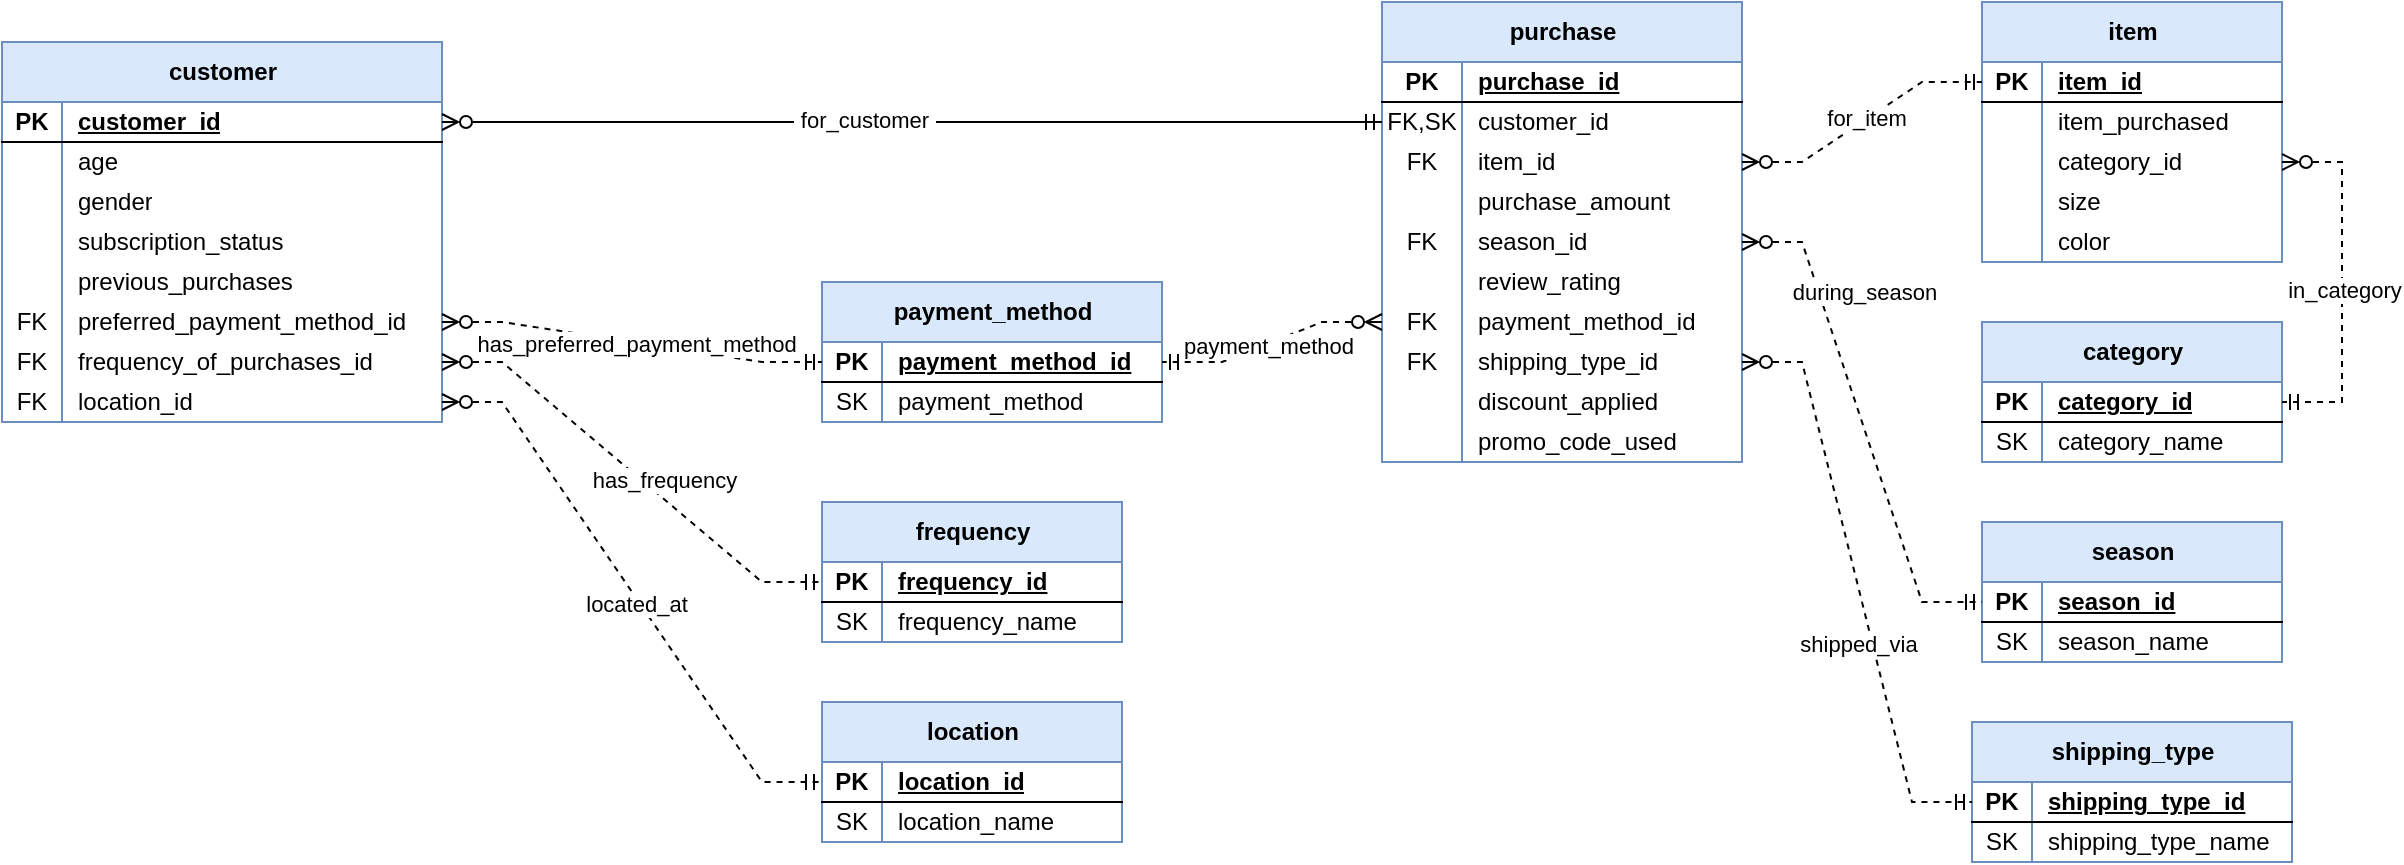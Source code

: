 <mxfile version="26.1.1">
  <diagram name="Page-1" id="XzS-SqejcBmhr-5dS1Rs">
    <mxGraphModel dx="1876" dy="685" grid="1" gridSize="10" guides="1" tooltips="1" connect="1" arrows="1" fold="1" page="1" pageScale="1" pageWidth="850" pageHeight="1100" math="0" shadow="0">
      <root>
        <mxCell id="0" />
        <mxCell id="1" parent="0" />
        <mxCell id="pbfAJSDoTi42zDe_5o8m-1" value="customer" style="shape=table;startSize=30;container=1;collapsible=1;childLayout=tableLayout;fixedRows=1;rowLines=0;fontStyle=1;align=center;resizeLast=1;html=1;fillColor=#dae8fc;strokeColor=#6c8ebf;" parent="1" vertex="1">
          <mxGeometry x="-90" y="60" width="220" height="190" as="geometry" />
        </mxCell>
        <mxCell id="pbfAJSDoTi42zDe_5o8m-2" value="" style="shape=tableRow;horizontal=0;startSize=0;swimlaneHead=0;swimlaneBody=0;fillColor=none;collapsible=0;dropTarget=0;points=[[0,0.5],[1,0.5]];portConstraint=eastwest;top=0;left=0;right=0;bottom=1;" parent="pbfAJSDoTi42zDe_5o8m-1" vertex="1">
          <mxGeometry y="30" width="220" height="20" as="geometry" />
        </mxCell>
        <mxCell id="pbfAJSDoTi42zDe_5o8m-3" value="PK" style="shape=partialRectangle;connectable=0;fillColor=none;top=0;left=0;bottom=0;right=0;fontStyle=1;overflow=hidden;whiteSpace=wrap;html=1;" parent="pbfAJSDoTi42zDe_5o8m-2" vertex="1">
          <mxGeometry width="30" height="20" as="geometry">
            <mxRectangle width="30" height="20" as="alternateBounds" />
          </mxGeometry>
        </mxCell>
        <mxCell id="pbfAJSDoTi42zDe_5o8m-4" value="customer_id" style="shape=partialRectangle;connectable=0;fillColor=none;top=0;left=0;bottom=0;right=0;align=left;spacingLeft=6;fontStyle=5;overflow=hidden;whiteSpace=wrap;html=1;" parent="pbfAJSDoTi42zDe_5o8m-2" vertex="1">
          <mxGeometry x="30" width="190" height="20" as="geometry">
            <mxRectangle width="190" height="20" as="alternateBounds" />
          </mxGeometry>
        </mxCell>
        <mxCell id="pbfAJSDoTi42zDe_5o8m-5" value="" style="shape=tableRow;horizontal=0;startSize=0;swimlaneHead=0;swimlaneBody=0;fillColor=none;collapsible=0;dropTarget=0;points=[[0,0.5],[1,0.5]];portConstraint=eastwest;top=0;left=0;right=0;bottom=0;" parent="pbfAJSDoTi42zDe_5o8m-1" vertex="1">
          <mxGeometry y="50" width="220" height="20" as="geometry" />
        </mxCell>
        <mxCell id="pbfAJSDoTi42zDe_5o8m-6" value="" style="shape=partialRectangle;connectable=0;fillColor=none;top=0;left=0;bottom=0;right=0;editable=1;overflow=hidden;whiteSpace=wrap;html=1;" parent="pbfAJSDoTi42zDe_5o8m-5" vertex="1">
          <mxGeometry width="30" height="20" as="geometry">
            <mxRectangle width="30" height="20" as="alternateBounds" />
          </mxGeometry>
        </mxCell>
        <mxCell id="pbfAJSDoTi42zDe_5o8m-7" value="age" style="shape=partialRectangle;connectable=0;fillColor=none;top=0;left=0;bottom=0;right=0;align=left;spacingLeft=6;overflow=hidden;whiteSpace=wrap;html=1;" parent="pbfAJSDoTi42zDe_5o8m-5" vertex="1">
          <mxGeometry x="30" width="190" height="20" as="geometry">
            <mxRectangle width="190" height="20" as="alternateBounds" />
          </mxGeometry>
        </mxCell>
        <mxCell id="pbfAJSDoTi42zDe_5o8m-8" value="" style="shape=tableRow;horizontal=0;startSize=0;swimlaneHead=0;swimlaneBody=0;fillColor=none;collapsible=0;dropTarget=0;points=[[0,0.5],[1,0.5]];portConstraint=eastwest;top=0;left=0;right=0;bottom=0;" parent="pbfAJSDoTi42zDe_5o8m-1" vertex="1">
          <mxGeometry y="70" width="220" height="20" as="geometry" />
        </mxCell>
        <mxCell id="pbfAJSDoTi42zDe_5o8m-9" value="" style="shape=partialRectangle;connectable=0;fillColor=none;top=0;left=0;bottom=0;right=0;editable=1;overflow=hidden;whiteSpace=wrap;html=1;" parent="pbfAJSDoTi42zDe_5o8m-8" vertex="1">
          <mxGeometry width="30" height="20" as="geometry">
            <mxRectangle width="30" height="20" as="alternateBounds" />
          </mxGeometry>
        </mxCell>
        <mxCell id="pbfAJSDoTi42zDe_5o8m-10" value="gender" style="shape=partialRectangle;connectable=0;fillColor=none;top=0;left=0;bottom=0;right=0;align=left;spacingLeft=6;overflow=hidden;whiteSpace=wrap;html=1;" parent="pbfAJSDoTi42zDe_5o8m-8" vertex="1">
          <mxGeometry x="30" width="190" height="20" as="geometry">
            <mxRectangle width="190" height="20" as="alternateBounds" />
          </mxGeometry>
        </mxCell>
        <mxCell id="pbfAJSDoTi42zDe_5o8m-11" value="" style="shape=tableRow;horizontal=0;startSize=0;swimlaneHead=0;swimlaneBody=0;fillColor=none;collapsible=0;dropTarget=0;points=[[0,0.5],[1,0.5]];portConstraint=eastwest;top=0;left=0;right=0;bottom=0;" parent="pbfAJSDoTi42zDe_5o8m-1" vertex="1">
          <mxGeometry y="90" width="220" height="20" as="geometry" />
        </mxCell>
        <mxCell id="pbfAJSDoTi42zDe_5o8m-12" value="" style="shape=partialRectangle;connectable=0;fillColor=none;top=0;left=0;bottom=0;right=0;editable=1;overflow=hidden;whiteSpace=wrap;html=1;" parent="pbfAJSDoTi42zDe_5o8m-11" vertex="1">
          <mxGeometry width="30" height="20" as="geometry">
            <mxRectangle width="30" height="20" as="alternateBounds" />
          </mxGeometry>
        </mxCell>
        <mxCell id="pbfAJSDoTi42zDe_5o8m-13" value="subscription_status" style="shape=partialRectangle;connectable=0;fillColor=none;top=0;left=0;bottom=0;right=0;align=left;spacingLeft=6;overflow=hidden;whiteSpace=wrap;html=1;" parent="pbfAJSDoTi42zDe_5o8m-11" vertex="1">
          <mxGeometry x="30" width="190" height="20" as="geometry">
            <mxRectangle width="190" height="20" as="alternateBounds" />
          </mxGeometry>
        </mxCell>
        <mxCell id="pbfAJSDoTi42zDe_5o8m-23" style="shape=tableRow;horizontal=0;startSize=0;swimlaneHead=0;swimlaneBody=0;fillColor=none;collapsible=0;dropTarget=0;points=[[0,0.5],[1,0.5]];portConstraint=eastwest;top=0;left=0;right=0;bottom=0;" parent="pbfAJSDoTi42zDe_5o8m-1" vertex="1">
          <mxGeometry y="110" width="220" height="20" as="geometry" />
        </mxCell>
        <mxCell id="pbfAJSDoTi42zDe_5o8m-24" style="shape=partialRectangle;connectable=0;fillColor=none;top=0;left=0;bottom=0;right=0;editable=1;overflow=hidden;whiteSpace=wrap;html=1;" parent="pbfAJSDoTi42zDe_5o8m-23" vertex="1">
          <mxGeometry width="30" height="20" as="geometry">
            <mxRectangle width="30" height="20" as="alternateBounds" />
          </mxGeometry>
        </mxCell>
        <mxCell id="pbfAJSDoTi42zDe_5o8m-25" value="previous_purchases" style="shape=partialRectangle;connectable=0;fillColor=none;top=0;left=0;bottom=0;right=0;align=left;spacingLeft=6;overflow=hidden;whiteSpace=wrap;html=1;" parent="pbfAJSDoTi42zDe_5o8m-23" vertex="1">
          <mxGeometry x="30" width="190" height="20" as="geometry">
            <mxRectangle width="190" height="20" as="alternateBounds" />
          </mxGeometry>
        </mxCell>
        <mxCell id="pbfAJSDoTi42zDe_5o8m-20" style="shape=tableRow;horizontal=0;startSize=0;swimlaneHead=0;swimlaneBody=0;fillColor=none;collapsible=0;dropTarget=0;points=[[0,0.5],[1,0.5]];portConstraint=eastwest;top=0;left=0;right=0;bottom=0;" parent="pbfAJSDoTi42zDe_5o8m-1" vertex="1">
          <mxGeometry y="130" width="220" height="20" as="geometry" />
        </mxCell>
        <mxCell id="pbfAJSDoTi42zDe_5o8m-21" value="FK" style="shape=partialRectangle;connectable=0;fillColor=none;top=0;left=0;bottom=0;right=0;editable=1;overflow=hidden;whiteSpace=wrap;html=1;" parent="pbfAJSDoTi42zDe_5o8m-20" vertex="1">
          <mxGeometry width="30" height="20" as="geometry">
            <mxRectangle width="30" height="20" as="alternateBounds" />
          </mxGeometry>
        </mxCell>
        <mxCell id="pbfAJSDoTi42zDe_5o8m-22" value="preferred_payment_method_id" style="shape=partialRectangle;connectable=0;fillColor=none;top=0;left=0;bottom=0;right=0;align=left;spacingLeft=6;overflow=hidden;whiteSpace=wrap;html=1;" parent="pbfAJSDoTi42zDe_5o8m-20" vertex="1">
          <mxGeometry x="30" width="190" height="20" as="geometry">
            <mxRectangle width="190" height="20" as="alternateBounds" />
          </mxGeometry>
        </mxCell>
        <mxCell id="pbfAJSDoTi42zDe_5o8m-17" style="shape=tableRow;horizontal=0;startSize=0;swimlaneHead=0;swimlaneBody=0;fillColor=none;collapsible=0;dropTarget=0;points=[[0,0.5],[1,0.5]];portConstraint=eastwest;top=0;left=0;right=0;bottom=0;" parent="pbfAJSDoTi42zDe_5o8m-1" vertex="1">
          <mxGeometry y="150" width="220" height="20" as="geometry" />
        </mxCell>
        <mxCell id="pbfAJSDoTi42zDe_5o8m-18" value="FK" style="shape=partialRectangle;connectable=0;fillColor=none;top=0;left=0;bottom=0;right=0;editable=1;overflow=hidden;whiteSpace=wrap;html=1;" parent="pbfAJSDoTi42zDe_5o8m-17" vertex="1">
          <mxGeometry width="30" height="20" as="geometry">
            <mxRectangle width="30" height="20" as="alternateBounds" />
          </mxGeometry>
        </mxCell>
        <mxCell id="pbfAJSDoTi42zDe_5o8m-19" value="frequency_of_purchases_id" style="shape=partialRectangle;connectable=0;fillColor=none;top=0;left=0;bottom=0;right=0;align=left;spacingLeft=6;overflow=hidden;whiteSpace=wrap;html=1;" parent="pbfAJSDoTi42zDe_5o8m-17" vertex="1">
          <mxGeometry x="30" width="190" height="20" as="geometry">
            <mxRectangle width="190" height="20" as="alternateBounds" />
          </mxGeometry>
        </mxCell>
        <mxCell id="pbfAJSDoTi42zDe_5o8m-14" style="shape=tableRow;horizontal=0;startSize=0;swimlaneHead=0;swimlaneBody=0;fillColor=none;collapsible=0;dropTarget=0;points=[[0,0.5],[1,0.5]];portConstraint=eastwest;top=0;left=0;right=0;bottom=0;" parent="pbfAJSDoTi42zDe_5o8m-1" vertex="1">
          <mxGeometry y="170" width="220" height="20" as="geometry" />
        </mxCell>
        <mxCell id="pbfAJSDoTi42zDe_5o8m-15" value="FK" style="shape=partialRectangle;connectable=0;fillColor=none;top=0;left=0;bottom=0;right=0;editable=1;overflow=hidden;whiteSpace=wrap;html=1;" parent="pbfAJSDoTi42zDe_5o8m-14" vertex="1">
          <mxGeometry width="30" height="20" as="geometry">
            <mxRectangle width="30" height="20" as="alternateBounds" />
          </mxGeometry>
        </mxCell>
        <mxCell id="pbfAJSDoTi42zDe_5o8m-16" value="location_id" style="shape=partialRectangle;connectable=0;fillColor=none;top=0;left=0;bottom=0;right=0;align=left;spacingLeft=6;overflow=hidden;whiteSpace=wrap;html=1;" parent="pbfAJSDoTi42zDe_5o8m-14" vertex="1">
          <mxGeometry x="30" width="190" height="20" as="geometry">
            <mxRectangle width="190" height="20" as="alternateBounds" />
          </mxGeometry>
        </mxCell>
        <mxCell id="pbfAJSDoTi42zDe_5o8m-26" value="item" style="shape=table;startSize=30;container=1;collapsible=1;childLayout=tableLayout;fixedRows=1;rowLines=0;fontStyle=1;align=center;resizeLast=1;html=1;fillColor=#dae8fc;strokeColor=#6c8ebf;" parent="1" vertex="1">
          <mxGeometry x="900" y="40" width="150" height="130" as="geometry" />
        </mxCell>
        <mxCell id="pbfAJSDoTi42zDe_5o8m-27" value="" style="shape=tableRow;horizontal=0;startSize=0;swimlaneHead=0;swimlaneBody=0;fillColor=none;collapsible=0;dropTarget=0;points=[[0,0.5],[1,0.5]];portConstraint=eastwest;top=0;left=0;right=0;bottom=1;" parent="pbfAJSDoTi42zDe_5o8m-26" vertex="1">
          <mxGeometry y="30" width="150" height="20" as="geometry" />
        </mxCell>
        <mxCell id="pbfAJSDoTi42zDe_5o8m-28" value="PK" style="shape=partialRectangle;connectable=0;fillColor=none;top=0;left=0;bottom=0;right=0;fontStyle=1;overflow=hidden;whiteSpace=wrap;html=1;" parent="pbfAJSDoTi42zDe_5o8m-27" vertex="1">
          <mxGeometry width="30" height="20" as="geometry">
            <mxRectangle width="30" height="20" as="alternateBounds" />
          </mxGeometry>
        </mxCell>
        <mxCell id="pbfAJSDoTi42zDe_5o8m-29" value="item_id" style="shape=partialRectangle;connectable=0;fillColor=none;top=0;left=0;bottom=0;right=0;align=left;spacingLeft=6;fontStyle=5;overflow=hidden;whiteSpace=wrap;html=1;" parent="pbfAJSDoTi42zDe_5o8m-27" vertex="1">
          <mxGeometry x="30" width="120" height="20" as="geometry">
            <mxRectangle width="120" height="20" as="alternateBounds" />
          </mxGeometry>
        </mxCell>
        <mxCell id="pbfAJSDoTi42zDe_5o8m-30" value="" style="shape=tableRow;horizontal=0;startSize=0;swimlaneHead=0;swimlaneBody=0;fillColor=none;collapsible=0;dropTarget=0;points=[[0,0.5],[1,0.5]];portConstraint=eastwest;top=0;left=0;right=0;bottom=0;" parent="pbfAJSDoTi42zDe_5o8m-26" vertex="1">
          <mxGeometry y="50" width="150" height="20" as="geometry" />
        </mxCell>
        <mxCell id="pbfAJSDoTi42zDe_5o8m-31" value="" style="shape=partialRectangle;connectable=0;fillColor=none;top=0;left=0;bottom=0;right=0;editable=1;overflow=hidden;whiteSpace=wrap;html=1;" parent="pbfAJSDoTi42zDe_5o8m-30" vertex="1">
          <mxGeometry width="30" height="20" as="geometry">
            <mxRectangle width="30" height="20" as="alternateBounds" />
          </mxGeometry>
        </mxCell>
        <mxCell id="pbfAJSDoTi42zDe_5o8m-32" value="item_purchased" style="shape=partialRectangle;connectable=0;fillColor=none;top=0;left=0;bottom=0;right=0;align=left;spacingLeft=6;overflow=hidden;whiteSpace=wrap;html=1;" parent="pbfAJSDoTi42zDe_5o8m-30" vertex="1">
          <mxGeometry x="30" width="120" height="20" as="geometry">
            <mxRectangle width="120" height="20" as="alternateBounds" />
          </mxGeometry>
        </mxCell>
        <mxCell id="pbfAJSDoTi42zDe_5o8m-33" value="" style="shape=tableRow;horizontal=0;startSize=0;swimlaneHead=0;swimlaneBody=0;fillColor=none;collapsible=0;dropTarget=0;points=[[0,0.5],[1,0.5]];portConstraint=eastwest;top=0;left=0;right=0;bottom=0;" parent="pbfAJSDoTi42zDe_5o8m-26" vertex="1">
          <mxGeometry y="70" width="150" height="20" as="geometry" />
        </mxCell>
        <mxCell id="pbfAJSDoTi42zDe_5o8m-34" value="" style="shape=partialRectangle;connectable=0;fillColor=none;top=0;left=0;bottom=0;right=0;editable=1;overflow=hidden;whiteSpace=wrap;html=1;" parent="pbfAJSDoTi42zDe_5o8m-33" vertex="1">
          <mxGeometry width="30" height="20" as="geometry">
            <mxRectangle width="30" height="20" as="alternateBounds" />
          </mxGeometry>
        </mxCell>
        <mxCell id="pbfAJSDoTi42zDe_5o8m-35" value="category_id" style="shape=partialRectangle;connectable=0;fillColor=none;top=0;left=0;bottom=0;right=0;align=left;spacingLeft=6;overflow=hidden;whiteSpace=wrap;html=1;" parent="pbfAJSDoTi42zDe_5o8m-33" vertex="1">
          <mxGeometry x="30" width="120" height="20" as="geometry">
            <mxRectangle width="120" height="20" as="alternateBounds" />
          </mxGeometry>
        </mxCell>
        <mxCell id="pbfAJSDoTi42zDe_5o8m-36" value="" style="shape=tableRow;horizontal=0;startSize=0;swimlaneHead=0;swimlaneBody=0;fillColor=none;collapsible=0;dropTarget=0;points=[[0,0.5],[1,0.5]];portConstraint=eastwest;top=0;left=0;right=0;bottom=0;" parent="pbfAJSDoTi42zDe_5o8m-26" vertex="1">
          <mxGeometry y="90" width="150" height="20" as="geometry" />
        </mxCell>
        <mxCell id="pbfAJSDoTi42zDe_5o8m-37" value="" style="shape=partialRectangle;connectable=0;fillColor=none;top=0;left=0;bottom=0;right=0;editable=1;overflow=hidden;whiteSpace=wrap;html=1;" parent="pbfAJSDoTi42zDe_5o8m-36" vertex="1">
          <mxGeometry width="30" height="20" as="geometry">
            <mxRectangle width="30" height="20" as="alternateBounds" />
          </mxGeometry>
        </mxCell>
        <mxCell id="pbfAJSDoTi42zDe_5o8m-38" value="size" style="shape=partialRectangle;connectable=0;fillColor=none;top=0;left=0;bottom=0;right=0;align=left;spacingLeft=6;overflow=hidden;whiteSpace=wrap;html=1;" parent="pbfAJSDoTi42zDe_5o8m-36" vertex="1">
          <mxGeometry x="30" width="120" height="20" as="geometry">
            <mxRectangle width="120" height="20" as="alternateBounds" />
          </mxGeometry>
        </mxCell>
        <mxCell id="pbfAJSDoTi42zDe_5o8m-39" style="shape=tableRow;horizontal=0;startSize=0;swimlaneHead=0;swimlaneBody=0;fillColor=none;collapsible=0;dropTarget=0;points=[[0,0.5],[1,0.5]];portConstraint=eastwest;top=0;left=0;right=0;bottom=0;" parent="pbfAJSDoTi42zDe_5o8m-26" vertex="1">
          <mxGeometry y="110" width="150" height="20" as="geometry" />
        </mxCell>
        <mxCell id="pbfAJSDoTi42zDe_5o8m-40" style="shape=partialRectangle;connectable=0;fillColor=none;top=0;left=0;bottom=0;right=0;editable=1;overflow=hidden;whiteSpace=wrap;html=1;" parent="pbfAJSDoTi42zDe_5o8m-39" vertex="1">
          <mxGeometry width="30" height="20" as="geometry">
            <mxRectangle width="30" height="20" as="alternateBounds" />
          </mxGeometry>
        </mxCell>
        <mxCell id="pbfAJSDoTi42zDe_5o8m-41" value="color" style="shape=partialRectangle;connectable=0;fillColor=none;top=0;left=0;bottom=0;right=0;align=left;spacingLeft=6;overflow=hidden;whiteSpace=wrap;html=1;" parent="pbfAJSDoTi42zDe_5o8m-39" vertex="1">
          <mxGeometry x="30" width="120" height="20" as="geometry">
            <mxRectangle width="120" height="20" as="alternateBounds" />
          </mxGeometry>
        </mxCell>
        <mxCell id="pbfAJSDoTi42zDe_5o8m-51" value="purchase" style="shape=table;startSize=30;container=1;collapsible=1;childLayout=tableLayout;fixedRows=1;rowLines=0;fontStyle=1;align=center;resizeLast=1;html=1;fillColor=#dae8fc;strokeColor=#6c8ebf;" parent="1" vertex="1">
          <mxGeometry x="600" y="40" width="180" height="230" as="geometry" />
        </mxCell>
        <mxCell id="pbfAJSDoTi42zDe_5o8m-52" value="" style="shape=tableRow;horizontal=0;startSize=0;swimlaneHead=0;swimlaneBody=0;fillColor=none;collapsible=0;dropTarget=0;points=[[0,0.5],[1,0.5]];portConstraint=eastwest;top=0;left=0;right=0;bottom=1;" parent="pbfAJSDoTi42zDe_5o8m-51" vertex="1">
          <mxGeometry y="30" width="180" height="20" as="geometry" />
        </mxCell>
        <mxCell id="pbfAJSDoTi42zDe_5o8m-53" value="PK" style="shape=partialRectangle;connectable=0;fillColor=none;top=0;left=0;bottom=0;right=0;fontStyle=1;overflow=hidden;whiteSpace=wrap;html=1;" parent="pbfAJSDoTi42zDe_5o8m-52" vertex="1">
          <mxGeometry width="40" height="20" as="geometry">
            <mxRectangle width="40" height="20" as="alternateBounds" />
          </mxGeometry>
        </mxCell>
        <mxCell id="pbfAJSDoTi42zDe_5o8m-54" value="purchase_id" style="shape=partialRectangle;connectable=0;fillColor=none;top=0;left=0;bottom=0;right=0;align=left;spacingLeft=6;fontStyle=5;overflow=hidden;whiteSpace=wrap;html=1;" parent="pbfAJSDoTi42zDe_5o8m-52" vertex="1">
          <mxGeometry x="40" width="140" height="20" as="geometry">
            <mxRectangle width="140" height="20" as="alternateBounds" />
          </mxGeometry>
        </mxCell>
        <mxCell id="pbfAJSDoTi42zDe_5o8m-55" value="" style="shape=tableRow;horizontal=0;startSize=0;swimlaneHead=0;swimlaneBody=0;fillColor=none;collapsible=0;dropTarget=0;points=[[0,0.5],[1,0.5]];portConstraint=eastwest;top=0;left=0;right=0;bottom=0;" parent="pbfAJSDoTi42zDe_5o8m-51" vertex="1">
          <mxGeometry y="50" width="180" height="20" as="geometry" />
        </mxCell>
        <mxCell id="pbfAJSDoTi42zDe_5o8m-56" value="FK,SK" style="shape=partialRectangle;connectable=0;fillColor=none;top=0;left=0;bottom=0;right=0;editable=1;overflow=hidden;whiteSpace=wrap;html=1;" parent="pbfAJSDoTi42zDe_5o8m-55" vertex="1">
          <mxGeometry width="40" height="20" as="geometry">
            <mxRectangle width="40" height="20" as="alternateBounds" />
          </mxGeometry>
        </mxCell>
        <mxCell id="pbfAJSDoTi42zDe_5o8m-57" value="customer_id" style="shape=partialRectangle;connectable=0;fillColor=none;top=0;left=0;bottom=0;right=0;align=left;spacingLeft=6;overflow=hidden;whiteSpace=wrap;html=1;" parent="pbfAJSDoTi42zDe_5o8m-55" vertex="1">
          <mxGeometry x="40" width="140" height="20" as="geometry">
            <mxRectangle width="140" height="20" as="alternateBounds" />
          </mxGeometry>
        </mxCell>
        <mxCell id="pbfAJSDoTi42zDe_5o8m-115" style="shape=tableRow;horizontal=0;startSize=0;swimlaneHead=0;swimlaneBody=0;fillColor=none;collapsible=0;dropTarget=0;points=[[0,0.5],[1,0.5]];portConstraint=eastwest;top=0;left=0;right=0;bottom=0;" parent="pbfAJSDoTi42zDe_5o8m-51" vertex="1">
          <mxGeometry y="70" width="180" height="20" as="geometry" />
        </mxCell>
        <mxCell id="pbfAJSDoTi42zDe_5o8m-116" value="FK" style="shape=partialRectangle;connectable=0;fillColor=none;top=0;left=0;bottom=0;right=0;editable=1;overflow=hidden;whiteSpace=wrap;html=1;" parent="pbfAJSDoTi42zDe_5o8m-115" vertex="1">
          <mxGeometry width="40" height="20" as="geometry">
            <mxRectangle width="40" height="20" as="alternateBounds" />
          </mxGeometry>
        </mxCell>
        <mxCell id="pbfAJSDoTi42zDe_5o8m-117" value="item_id" style="shape=partialRectangle;connectable=0;fillColor=none;top=0;left=0;bottom=0;right=0;align=left;spacingLeft=6;overflow=hidden;whiteSpace=wrap;html=1;" parent="pbfAJSDoTi42zDe_5o8m-115" vertex="1">
          <mxGeometry x="40" width="140" height="20" as="geometry">
            <mxRectangle width="140" height="20" as="alternateBounds" />
          </mxGeometry>
        </mxCell>
        <mxCell id="pbfAJSDoTi42zDe_5o8m-58" value="" style="shape=tableRow;horizontal=0;startSize=0;swimlaneHead=0;swimlaneBody=0;fillColor=none;collapsible=0;dropTarget=0;points=[[0,0.5],[1,0.5]];portConstraint=eastwest;top=0;left=0;right=0;bottom=0;" parent="pbfAJSDoTi42zDe_5o8m-51" vertex="1">
          <mxGeometry y="90" width="180" height="20" as="geometry" />
        </mxCell>
        <mxCell id="pbfAJSDoTi42zDe_5o8m-59" value="" style="shape=partialRectangle;connectable=0;fillColor=none;top=0;left=0;bottom=0;right=0;editable=1;overflow=hidden;whiteSpace=wrap;html=1;" parent="pbfAJSDoTi42zDe_5o8m-58" vertex="1">
          <mxGeometry width="40" height="20" as="geometry">
            <mxRectangle width="40" height="20" as="alternateBounds" />
          </mxGeometry>
        </mxCell>
        <mxCell id="pbfAJSDoTi42zDe_5o8m-60" value="purchase_amount" style="shape=partialRectangle;connectable=0;fillColor=none;top=0;left=0;bottom=0;right=0;align=left;spacingLeft=6;overflow=hidden;whiteSpace=wrap;html=1;" parent="pbfAJSDoTi42zDe_5o8m-58" vertex="1">
          <mxGeometry x="40" width="140" height="20" as="geometry">
            <mxRectangle width="140" height="20" as="alternateBounds" />
          </mxGeometry>
        </mxCell>
        <mxCell id="pbfAJSDoTi42zDe_5o8m-61" value="" style="shape=tableRow;horizontal=0;startSize=0;swimlaneHead=0;swimlaneBody=0;fillColor=none;collapsible=0;dropTarget=0;points=[[0,0.5],[1,0.5]];portConstraint=eastwest;top=0;left=0;right=0;bottom=0;" parent="pbfAJSDoTi42zDe_5o8m-51" vertex="1">
          <mxGeometry y="110" width="180" height="20" as="geometry" />
        </mxCell>
        <mxCell id="pbfAJSDoTi42zDe_5o8m-62" value="FK" style="shape=partialRectangle;connectable=0;fillColor=none;top=0;left=0;bottom=0;right=0;editable=1;overflow=hidden;whiteSpace=wrap;html=1;" parent="pbfAJSDoTi42zDe_5o8m-61" vertex="1">
          <mxGeometry width="40" height="20" as="geometry">
            <mxRectangle width="40" height="20" as="alternateBounds" />
          </mxGeometry>
        </mxCell>
        <mxCell id="pbfAJSDoTi42zDe_5o8m-63" value="season_id" style="shape=partialRectangle;connectable=0;fillColor=none;top=0;left=0;bottom=0;right=0;align=left;spacingLeft=6;overflow=hidden;whiteSpace=wrap;html=1;" parent="pbfAJSDoTi42zDe_5o8m-61" vertex="1">
          <mxGeometry x="40" width="140" height="20" as="geometry">
            <mxRectangle width="140" height="20" as="alternateBounds" />
          </mxGeometry>
        </mxCell>
        <mxCell id="pbfAJSDoTi42zDe_5o8m-64" style="shape=tableRow;horizontal=0;startSize=0;swimlaneHead=0;swimlaneBody=0;fillColor=none;collapsible=0;dropTarget=0;points=[[0,0.5],[1,0.5]];portConstraint=eastwest;top=0;left=0;right=0;bottom=0;" parent="pbfAJSDoTi42zDe_5o8m-51" vertex="1">
          <mxGeometry y="130" width="180" height="20" as="geometry" />
        </mxCell>
        <mxCell id="pbfAJSDoTi42zDe_5o8m-65" style="shape=partialRectangle;connectable=0;fillColor=none;top=0;left=0;bottom=0;right=0;editable=1;overflow=hidden;whiteSpace=wrap;html=1;" parent="pbfAJSDoTi42zDe_5o8m-64" vertex="1">
          <mxGeometry width="40" height="20" as="geometry">
            <mxRectangle width="40" height="20" as="alternateBounds" />
          </mxGeometry>
        </mxCell>
        <mxCell id="pbfAJSDoTi42zDe_5o8m-66" value="review_rating" style="shape=partialRectangle;connectable=0;fillColor=none;top=0;left=0;bottom=0;right=0;align=left;spacingLeft=6;overflow=hidden;whiteSpace=wrap;html=1;" parent="pbfAJSDoTi42zDe_5o8m-64" vertex="1">
          <mxGeometry x="40" width="140" height="20" as="geometry">
            <mxRectangle width="140" height="20" as="alternateBounds" />
          </mxGeometry>
        </mxCell>
        <mxCell id="pbfAJSDoTi42zDe_5o8m-67" style="shape=tableRow;horizontal=0;startSize=0;swimlaneHead=0;swimlaneBody=0;fillColor=none;collapsible=0;dropTarget=0;points=[[0,0.5],[1,0.5]];portConstraint=eastwest;top=0;left=0;right=0;bottom=0;" parent="pbfAJSDoTi42zDe_5o8m-51" vertex="1">
          <mxGeometry y="150" width="180" height="20" as="geometry" />
        </mxCell>
        <mxCell id="pbfAJSDoTi42zDe_5o8m-68" value="FK" style="shape=partialRectangle;connectable=0;fillColor=none;top=0;left=0;bottom=0;right=0;editable=1;overflow=hidden;whiteSpace=wrap;html=1;" parent="pbfAJSDoTi42zDe_5o8m-67" vertex="1">
          <mxGeometry width="40" height="20" as="geometry">
            <mxRectangle width="40" height="20" as="alternateBounds" />
          </mxGeometry>
        </mxCell>
        <mxCell id="pbfAJSDoTi42zDe_5o8m-69" value="payment_method_id" style="shape=partialRectangle;connectable=0;fillColor=none;top=0;left=0;bottom=0;right=0;align=left;spacingLeft=6;overflow=hidden;whiteSpace=wrap;html=1;" parent="pbfAJSDoTi42zDe_5o8m-67" vertex="1">
          <mxGeometry x="40" width="140" height="20" as="geometry">
            <mxRectangle width="140" height="20" as="alternateBounds" />
          </mxGeometry>
        </mxCell>
        <mxCell id="pbfAJSDoTi42zDe_5o8m-70" style="shape=tableRow;horizontal=0;startSize=0;swimlaneHead=0;swimlaneBody=0;fillColor=none;collapsible=0;dropTarget=0;points=[[0,0.5],[1,0.5]];portConstraint=eastwest;top=0;left=0;right=0;bottom=0;" parent="pbfAJSDoTi42zDe_5o8m-51" vertex="1">
          <mxGeometry y="170" width="180" height="20" as="geometry" />
        </mxCell>
        <mxCell id="pbfAJSDoTi42zDe_5o8m-71" value="FK" style="shape=partialRectangle;connectable=0;fillColor=none;top=0;left=0;bottom=0;right=0;editable=1;overflow=hidden;whiteSpace=wrap;html=1;" parent="pbfAJSDoTi42zDe_5o8m-70" vertex="1">
          <mxGeometry width="40" height="20" as="geometry">
            <mxRectangle width="40" height="20" as="alternateBounds" />
          </mxGeometry>
        </mxCell>
        <mxCell id="pbfAJSDoTi42zDe_5o8m-72" value="shipping_type_id" style="shape=partialRectangle;connectable=0;fillColor=none;top=0;left=0;bottom=0;right=0;align=left;spacingLeft=6;overflow=hidden;whiteSpace=wrap;html=1;" parent="pbfAJSDoTi42zDe_5o8m-70" vertex="1">
          <mxGeometry x="40" width="140" height="20" as="geometry">
            <mxRectangle width="140" height="20" as="alternateBounds" />
          </mxGeometry>
        </mxCell>
        <mxCell id="pbfAJSDoTi42zDe_5o8m-73" style="shape=tableRow;horizontal=0;startSize=0;swimlaneHead=0;swimlaneBody=0;fillColor=none;collapsible=0;dropTarget=0;points=[[0,0.5],[1,0.5]];portConstraint=eastwest;top=0;left=0;right=0;bottom=0;" parent="pbfAJSDoTi42zDe_5o8m-51" vertex="1">
          <mxGeometry y="190" width="180" height="20" as="geometry" />
        </mxCell>
        <mxCell id="pbfAJSDoTi42zDe_5o8m-74" style="shape=partialRectangle;connectable=0;fillColor=none;top=0;left=0;bottom=0;right=0;editable=1;overflow=hidden;whiteSpace=wrap;html=1;" parent="pbfAJSDoTi42zDe_5o8m-73" vertex="1">
          <mxGeometry width="40" height="20" as="geometry">
            <mxRectangle width="40" height="20" as="alternateBounds" />
          </mxGeometry>
        </mxCell>
        <mxCell id="pbfAJSDoTi42zDe_5o8m-75" value="discount_applied" style="shape=partialRectangle;connectable=0;fillColor=none;top=0;left=0;bottom=0;right=0;align=left;spacingLeft=6;overflow=hidden;whiteSpace=wrap;html=1;" parent="pbfAJSDoTi42zDe_5o8m-73" vertex="1">
          <mxGeometry x="40" width="140" height="20" as="geometry">
            <mxRectangle width="140" height="20" as="alternateBounds" />
          </mxGeometry>
        </mxCell>
        <mxCell id="pbfAJSDoTi42zDe_5o8m-76" style="shape=tableRow;horizontal=0;startSize=0;swimlaneHead=0;swimlaneBody=0;fillColor=none;collapsible=0;dropTarget=0;points=[[0,0.5],[1,0.5]];portConstraint=eastwest;top=0;left=0;right=0;bottom=0;" parent="pbfAJSDoTi42zDe_5o8m-51" vertex="1">
          <mxGeometry y="210" width="180" height="20" as="geometry" />
        </mxCell>
        <mxCell id="pbfAJSDoTi42zDe_5o8m-77" style="shape=partialRectangle;connectable=0;fillColor=none;top=0;left=0;bottom=0;right=0;editable=1;overflow=hidden;whiteSpace=wrap;html=1;" parent="pbfAJSDoTi42zDe_5o8m-76" vertex="1">
          <mxGeometry width="40" height="20" as="geometry">
            <mxRectangle width="40" height="20" as="alternateBounds" />
          </mxGeometry>
        </mxCell>
        <mxCell id="pbfAJSDoTi42zDe_5o8m-78" value="promo_code_used" style="shape=partialRectangle;connectable=0;fillColor=none;top=0;left=0;bottom=0;right=0;align=left;spacingLeft=6;overflow=hidden;whiteSpace=wrap;html=1;" parent="pbfAJSDoTi42zDe_5o8m-76" vertex="1">
          <mxGeometry x="40" width="140" height="20" as="geometry">
            <mxRectangle width="140" height="20" as="alternateBounds" />
          </mxGeometry>
        </mxCell>
        <mxCell id="pbfAJSDoTi42zDe_5o8m-79" value="" style="edgeStyle=entityRelationEdgeStyle;fontSize=12;html=1;endArrow=ERmandOne;startArrow=ERzeroToMany;rounded=0;exitX=1;exitY=0.5;exitDx=0;exitDy=0;startFill=0;" parent="1" source="pbfAJSDoTi42zDe_5o8m-2" target="pbfAJSDoTi42zDe_5o8m-55" edge="1">
          <mxGeometry width="100" height="100" relative="1" as="geometry">
            <mxPoint x="250" y="250" as="sourcePoint" />
            <mxPoint x="350" y="150" as="targetPoint" />
          </mxGeometry>
        </mxCell>
        <mxCell id="pbfAJSDoTi42zDe_5o8m-81" value="&amp;nbsp;for_customer&amp;nbsp;" style="edgeLabel;html=1;align=center;verticalAlign=middle;resizable=0;points=[];spacingLeft=0;spacingRight=1;" parent="pbfAJSDoTi42zDe_5o8m-79" vertex="1" connectable="0">
          <mxGeometry x="-0.1" y="1" relative="1" as="geometry">
            <mxPoint as="offset" />
          </mxGeometry>
        </mxCell>
        <mxCell id="pbfAJSDoTi42zDe_5o8m-80" value="" style="edgeStyle=entityRelationEdgeStyle;fontSize=12;html=1;endArrow=ERmandOne;startArrow=ERzeroToMany;rounded=0;entryX=0;entryY=0.5;entryDx=0;entryDy=0;startFill=0;dashed=1;exitX=1;exitY=0.5;exitDx=0;exitDy=0;" parent="1" source="pbfAJSDoTi42zDe_5o8m-115" target="pbfAJSDoTi42zDe_5o8m-27" edge="1">
          <mxGeometry width="100" height="100" relative="1" as="geometry">
            <mxPoint x="805" y="120" as="sourcePoint" />
            <mxPoint x="670" y="250" as="targetPoint" />
          </mxGeometry>
        </mxCell>
        <mxCell id="pbfAJSDoTi42zDe_5o8m-82" value="&amp;nbsp;for_item&amp;nbsp;" style="edgeLabel;html=1;align=center;verticalAlign=middle;resizable=0;points=[];" parent="pbfAJSDoTi42zDe_5o8m-80" vertex="1" connectable="0">
          <mxGeometry x="0.041" y="1" relative="1" as="geometry">
            <mxPoint as="offset" />
          </mxGeometry>
        </mxCell>
        <mxCell id="pbfAJSDoTi42zDe_5o8m-84" value="payment_method" style="shape=table;startSize=30;container=1;collapsible=1;childLayout=tableLayout;fixedRows=1;rowLines=0;fontStyle=1;align=center;resizeLast=1;html=1;fillColor=#dae8fc;strokeColor=#6c8ebf;" parent="1" vertex="1">
          <mxGeometry x="320" y="180" width="170" height="70" as="geometry" />
        </mxCell>
        <mxCell id="pbfAJSDoTi42zDe_5o8m-85" value="" style="shape=tableRow;horizontal=0;startSize=0;swimlaneHead=0;swimlaneBody=0;fillColor=none;collapsible=0;dropTarget=0;points=[[0,0.5],[1,0.5]];portConstraint=eastwest;top=0;left=0;right=0;bottom=1;" parent="pbfAJSDoTi42zDe_5o8m-84" vertex="1">
          <mxGeometry y="30" width="170" height="20" as="geometry" />
        </mxCell>
        <mxCell id="pbfAJSDoTi42zDe_5o8m-86" value="PK" style="shape=partialRectangle;connectable=0;fillColor=none;top=0;left=0;bottom=0;right=0;fontStyle=1;overflow=hidden;whiteSpace=wrap;html=1;" parent="pbfAJSDoTi42zDe_5o8m-85" vertex="1">
          <mxGeometry width="30" height="20" as="geometry">
            <mxRectangle width="30" height="20" as="alternateBounds" />
          </mxGeometry>
        </mxCell>
        <mxCell id="pbfAJSDoTi42zDe_5o8m-87" value="payment_method_id" style="shape=partialRectangle;connectable=0;fillColor=none;top=0;left=0;bottom=0;right=0;align=left;spacingLeft=6;fontStyle=5;overflow=hidden;whiteSpace=wrap;html=1;" parent="pbfAJSDoTi42zDe_5o8m-85" vertex="1">
          <mxGeometry x="30" width="140" height="20" as="geometry">
            <mxRectangle width="140" height="20" as="alternateBounds" />
          </mxGeometry>
        </mxCell>
        <mxCell id="pbfAJSDoTi42zDe_5o8m-88" value="" style="shape=tableRow;horizontal=0;startSize=0;swimlaneHead=0;swimlaneBody=0;fillColor=none;collapsible=0;dropTarget=0;points=[[0,0.5],[1,0.5]];portConstraint=eastwest;top=0;left=0;right=0;bottom=0;" parent="pbfAJSDoTi42zDe_5o8m-84" vertex="1">
          <mxGeometry y="50" width="170" height="20" as="geometry" />
        </mxCell>
        <mxCell id="pbfAJSDoTi42zDe_5o8m-89" value="SK" style="shape=partialRectangle;connectable=0;fillColor=none;top=0;left=0;bottom=0;right=0;editable=1;overflow=hidden;whiteSpace=wrap;html=1;" parent="pbfAJSDoTi42zDe_5o8m-88" vertex="1">
          <mxGeometry width="30" height="20" as="geometry">
            <mxRectangle width="30" height="20" as="alternateBounds" />
          </mxGeometry>
        </mxCell>
        <mxCell id="pbfAJSDoTi42zDe_5o8m-90" value="payment_method" style="shape=partialRectangle;connectable=0;fillColor=none;top=0;left=0;bottom=0;right=0;align=left;spacingLeft=6;overflow=hidden;whiteSpace=wrap;html=1;" parent="pbfAJSDoTi42zDe_5o8m-88" vertex="1">
          <mxGeometry x="30" width="140" height="20" as="geometry">
            <mxRectangle width="140" height="20" as="alternateBounds" />
          </mxGeometry>
        </mxCell>
        <mxCell id="pbfAJSDoTi42zDe_5o8m-100" value="" style="edgeStyle=entityRelationEdgeStyle;fontSize=12;html=1;endArrow=ERmandOne;startArrow=ERzeroToMany;rounded=0;exitX=0;exitY=0.5;exitDx=0;exitDy=0;startFill=0;dashed=1;" parent="1" source="pbfAJSDoTi42zDe_5o8m-67" target="pbfAJSDoTi42zDe_5o8m-85" edge="1">
          <mxGeometry width="100" height="100" relative="1" as="geometry">
            <mxPoint x="550" y="240" as="sourcePoint" />
            <mxPoint x="690" y="220" as="targetPoint" />
          </mxGeometry>
        </mxCell>
        <mxCell id="pbfAJSDoTi42zDe_5o8m-101" value="payment_method" style="edgeLabel;html=1;align=center;verticalAlign=middle;resizable=0;points=[];" parent="pbfAJSDoTi42zDe_5o8m-100" vertex="1" connectable="0">
          <mxGeometry x="0.041" y="1" relative="1" as="geometry">
            <mxPoint as="offset" />
          </mxGeometry>
        </mxCell>
        <mxCell id="pbfAJSDoTi42zDe_5o8m-102" value="" style="edgeStyle=entityRelationEdgeStyle;fontSize=12;html=1;endArrow=ERmandOne;startArrow=ERzeroToMany;rounded=0;exitX=1;exitY=0.5;exitDx=0;exitDy=0;startFill=0;dashed=1;" parent="1" source="pbfAJSDoTi42zDe_5o8m-20" target="pbfAJSDoTi42zDe_5o8m-85" edge="1">
          <mxGeometry width="100" height="100" relative="1" as="geometry">
            <mxPoint x="550" y="210" as="sourcePoint" />
            <mxPoint x="680" y="350" as="targetPoint" />
            <Array as="points">
              <mxPoint x="340" y="340" />
              <mxPoint x="330" y="340" />
              <mxPoint x="310" y="360" />
            </Array>
          </mxGeometry>
        </mxCell>
        <mxCell id="pbfAJSDoTi42zDe_5o8m-103" value="has_preferred_payment_method" style="edgeLabel;html=1;align=center;verticalAlign=middle;resizable=0;points=[];" parent="pbfAJSDoTi42zDe_5o8m-102" vertex="1" connectable="0">
          <mxGeometry x="0.041" y="1" relative="1" as="geometry">
            <mxPoint x="-2" y="1" as="offset" />
          </mxGeometry>
        </mxCell>
        <mxCell id="pbfAJSDoTi42zDe_5o8m-106" value="location" style="shape=table;startSize=30;container=1;collapsible=1;childLayout=tableLayout;fixedRows=1;rowLines=0;fontStyle=1;align=center;resizeLast=1;html=1;fillColor=#dae8fc;strokeColor=#6c8ebf;" parent="1" vertex="1">
          <mxGeometry x="320" y="390" width="150" height="70" as="geometry" />
        </mxCell>
        <mxCell id="pbfAJSDoTi42zDe_5o8m-107" value="" style="shape=tableRow;horizontal=0;startSize=0;swimlaneHead=0;swimlaneBody=0;fillColor=none;collapsible=0;dropTarget=0;points=[[0,0.5],[1,0.5]];portConstraint=eastwest;top=0;left=0;right=0;bottom=1;" parent="pbfAJSDoTi42zDe_5o8m-106" vertex="1">
          <mxGeometry y="30" width="150" height="20" as="geometry" />
        </mxCell>
        <mxCell id="pbfAJSDoTi42zDe_5o8m-108" value="PK" style="shape=partialRectangle;connectable=0;fillColor=none;top=0;left=0;bottom=0;right=0;fontStyle=1;overflow=hidden;whiteSpace=wrap;html=1;" parent="pbfAJSDoTi42zDe_5o8m-107" vertex="1">
          <mxGeometry width="30" height="20" as="geometry">
            <mxRectangle width="30" height="20" as="alternateBounds" />
          </mxGeometry>
        </mxCell>
        <mxCell id="pbfAJSDoTi42zDe_5o8m-109" value="location_id" style="shape=partialRectangle;connectable=0;fillColor=none;top=0;left=0;bottom=0;right=0;align=left;spacingLeft=6;fontStyle=5;overflow=hidden;whiteSpace=wrap;html=1;" parent="pbfAJSDoTi42zDe_5o8m-107" vertex="1">
          <mxGeometry x="30" width="120" height="20" as="geometry">
            <mxRectangle width="120" height="20" as="alternateBounds" />
          </mxGeometry>
        </mxCell>
        <mxCell id="pbfAJSDoTi42zDe_5o8m-110" value="" style="shape=tableRow;horizontal=0;startSize=0;swimlaneHead=0;swimlaneBody=0;fillColor=none;collapsible=0;dropTarget=0;points=[[0,0.5],[1,0.5]];portConstraint=eastwest;top=0;left=0;right=0;bottom=0;" parent="pbfAJSDoTi42zDe_5o8m-106" vertex="1">
          <mxGeometry y="50" width="150" height="20" as="geometry" />
        </mxCell>
        <mxCell id="pbfAJSDoTi42zDe_5o8m-111" value="SK" style="shape=partialRectangle;connectable=0;fillColor=none;top=0;left=0;bottom=0;right=0;editable=1;overflow=hidden;whiteSpace=wrap;html=1;" parent="pbfAJSDoTi42zDe_5o8m-110" vertex="1">
          <mxGeometry width="30" height="20" as="geometry">
            <mxRectangle width="30" height="20" as="alternateBounds" />
          </mxGeometry>
        </mxCell>
        <mxCell id="pbfAJSDoTi42zDe_5o8m-112" value="location_name" style="shape=partialRectangle;connectable=0;fillColor=none;top=0;left=0;bottom=0;right=0;align=left;spacingLeft=6;overflow=hidden;whiteSpace=wrap;html=1;" parent="pbfAJSDoTi42zDe_5o8m-110" vertex="1">
          <mxGeometry x="30" width="120" height="20" as="geometry">
            <mxRectangle width="120" height="20" as="alternateBounds" />
          </mxGeometry>
        </mxCell>
        <mxCell id="pbfAJSDoTi42zDe_5o8m-113" value="" style="edgeStyle=entityRelationEdgeStyle;fontSize=12;html=1;endArrow=ERmandOne;startArrow=ERzeroToMany;rounded=0;exitX=1;exitY=0.5;exitDx=0;exitDy=0;startFill=0;dashed=1;entryX=0;entryY=0.5;entryDx=0;entryDy=0;" parent="1" source="pbfAJSDoTi42zDe_5o8m-14" target="pbfAJSDoTi42zDe_5o8m-107" edge="1">
          <mxGeometry width="100" height="100" relative="1" as="geometry">
            <mxPoint x="-50" y="280" as="sourcePoint" />
            <mxPoint x="40" y="410" as="targetPoint" />
            <Array as="points">
              <mxPoint x="110" y="400" />
              <mxPoint x="100" y="400" />
              <mxPoint x="80" y="420" />
            </Array>
          </mxGeometry>
        </mxCell>
        <mxCell id="pbfAJSDoTi42zDe_5o8m-114" value="located_at" style="edgeLabel;html=1;align=center;verticalAlign=middle;resizable=0;points=[];" parent="pbfAJSDoTi42zDe_5o8m-113" vertex="1" connectable="0">
          <mxGeometry x="0.041" y="1" relative="1" as="geometry">
            <mxPoint x="-2" y="1" as="offset" />
          </mxGeometry>
        </mxCell>
        <mxCell id="pbfAJSDoTi42zDe_5o8m-118" value="season" style="shape=table;startSize=30;container=1;collapsible=1;childLayout=tableLayout;fixedRows=1;rowLines=0;fontStyle=1;align=center;resizeLast=1;html=1;fillColor=#dae8fc;strokeColor=#6c8ebf;" parent="1" vertex="1">
          <mxGeometry x="900" y="300" width="150" height="70" as="geometry" />
        </mxCell>
        <mxCell id="pbfAJSDoTi42zDe_5o8m-119" value="" style="shape=tableRow;horizontal=0;startSize=0;swimlaneHead=0;swimlaneBody=0;fillColor=none;collapsible=0;dropTarget=0;points=[[0,0.5],[1,0.5]];portConstraint=eastwest;top=0;left=0;right=0;bottom=1;" parent="pbfAJSDoTi42zDe_5o8m-118" vertex="1">
          <mxGeometry y="30" width="150" height="20" as="geometry" />
        </mxCell>
        <mxCell id="pbfAJSDoTi42zDe_5o8m-120" value="PK" style="shape=partialRectangle;connectable=0;fillColor=none;top=0;left=0;bottom=0;right=0;fontStyle=1;overflow=hidden;whiteSpace=wrap;html=1;" parent="pbfAJSDoTi42zDe_5o8m-119" vertex="1">
          <mxGeometry width="30" height="20" as="geometry">
            <mxRectangle width="30" height="20" as="alternateBounds" />
          </mxGeometry>
        </mxCell>
        <mxCell id="pbfAJSDoTi42zDe_5o8m-121" value="season_id" style="shape=partialRectangle;connectable=0;fillColor=none;top=0;left=0;bottom=0;right=0;align=left;spacingLeft=6;fontStyle=5;overflow=hidden;whiteSpace=wrap;html=1;" parent="pbfAJSDoTi42zDe_5o8m-119" vertex="1">
          <mxGeometry x="30" width="120" height="20" as="geometry">
            <mxRectangle width="120" height="20" as="alternateBounds" />
          </mxGeometry>
        </mxCell>
        <mxCell id="pbfAJSDoTi42zDe_5o8m-122" value="" style="shape=tableRow;horizontal=0;startSize=0;swimlaneHead=0;swimlaneBody=0;fillColor=none;collapsible=0;dropTarget=0;points=[[0,0.5],[1,0.5]];portConstraint=eastwest;top=0;left=0;right=0;bottom=0;" parent="pbfAJSDoTi42zDe_5o8m-118" vertex="1">
          <mxGeometry y="50" width="150" height="20" as="geometry" />
        </mxCell>
        <mxCell id="pbfAJSDoTi42zDe_5o8m-123" value="SK" style="shape=partialRectangle;connectable=0;fillColor=none;top=0;left=0;bottom=0;right=0;editable=1;overflow=hidden;whiteSpace=wrap;html=1;" parent="pbfAJSDoTi42zDe_5o8m-122" vertex="1">
          <mxGeometry width="30" height="20" as="geometry">
            <mxRectangle width="30" height="20" as="alternateBounds" />
          </mxGeometry>
        </mxCell>
        <mxCell id="pbfAJSDoTi42zDe_5o8m-124" value="season_name" style="shape=partialRectangle;connectable=0;fillColor=none;top=0;left=0;bottom=0;right=0;align=left;spacingLeft=6;overflow=hidden;whiteSpace=wrap;html=1;" parent="pbfAJSDoTi42zDe_5o8m-122" vertex="1">
          <mxGeometry x="30" width="120" height="20" as="geometry">
            <mxRectangle width="120" height="20" as="alternateBounds" />
          </mxGeometry>
        </mxCell>
        <mxCell id="pbfAJSDoTi42zDe_5o8m-125" value="shipping_type" style="shape=table;startSize=30;container=1;collapsible=1;childLayout=tableLayout;fixedRows=1;rowLines=0;fontStyle=1;align=center;resizeLast=1;html=1;fillColor=#dae8fc;strokeColor=#6c8ebf;" parent="1" vertex="1">
          <mxGeometry x="895" y="400" width="160" height="70" as="geometry" />
        </mxCell>
        <mxCell id="pbfAJSDoTi42zDe_5o8m-126" value="" style="shape=tableRow;horizontal=0;startSize=0;swimlaneHead=0;swimlaneBody=0;fillColor=none;collapsible=0;dropTarget=0;points=[[0,0.5],[1,0.5]];portConstraint=eastwest;top=0;left=0;right=0;bottom=1;" parent="pbfAJSDoTi42zDe_5o8m-125" vertex="1">
          <mxGeometry y="30" width="160" height="20" as="geometry" />
        </mxCell>
        <mxCell id="pbfAJSDoTi42zDe_5o8m-127" value="PK" style="shape=partialRectangle;connectable=0;fillColor=none;top=0;left=0;bottom=0;right=0;fontStyle=1;overflow=hidden;whiteSpace=wrap;html=1;" parent="pbfAJSDoTi42zDe_5o8m-126" vertex="1">
          <mxGeometry width="30" height="20" as="geometry">
            <mxRectangle width="30" height="20" as="alternateBounds" />
          </mxGeometry>
        </mxCell>
        <mxCell id="pbfAJSDoTi42zDe_5o8m-128" value="shipping_type_id" style="shape=partialRectangle;connectable=0;fillColor=none;top=0;left=0;bottom=0;right=0;align=left;spacingLeft=6;fontStyle=5;overflow=hidden;whiteSpace=wrap;html=1;" parent="pbfAJSDoTi42zDe_5o8m-126" vertex="1">
          <mxGeometry x="30" width="130" height="20" as="geometry">
            <mxRectangle width="130" height="20" as="alternateBounds" />
          </mxGeometry>
        </mxCell>
        <mxCell id="pbfAJSDoTi42zDe_5o8m-129" value="" style="shape=tableRow;horizontal=0;startSize=0;swimlaneHead=0;swimlaneBody=0;fillColor=none;collapsible=0;dropTarget=0;points=[[0,0.5],[1,0.5]];portConstraint=eastwest;top=0;left=0;right=0;bottom=0;" parent="pbfAJSDoTi42zDe_5o8m-125" vertex="1">
          <mxGeometry y="50" width="160" height="20" as="geometry" />
        </mxCell>
        <mxCell id="pbfAJSDoTi42zDe_5o8m-130" value="SK" style="shape=partialRectangle;connectable=0;fillColor=none;top=0;left=0;bottom=0;right=0;editable=1;overflow=hidden;whiteSpace=wrap;html=1;" parent="pbfAJSDoTi42zDe_5o8m-129" vertex="1">
          <mxGeometry width="30" height="20" as="geometry">
            <mxRectangle width="30" height="20" as="alternateBounds" />
          </mxGeometry>
        </mxCell>
        <mxCell id="pbfAJSDoTi42zDe_5o8m-131" value="shipping_type_name" style="shape=partialRectangle;connectable=0;fillColor=none;top=0;left=0;bottom=0;right=0;align=left;spacingLeft=6;overflow=hidden;whiteSpace=wrap;html=1;" parent="pbfAJSDoTi42zDe_5o8m-129" vertex="1">
          <mxGeometry x="30" width="130" height="20" as="geometry">
            <mxRectangle width="130" height="20" as="alternateBounds" />
          </mxGeometry>
        </mxCell>
        <mxCell id="pbfAJSDoTi42zDe_5o8m-132" value="" style="edgeStyle=entityRelationEdgeStyle;fontSize=12;html=1;endArrow=ERmandOne;startArrow=ERzeroToMany;rounded=0;startFill=0;dashed=1;" parent="1" source="pbfAJSDoTi42zDe_5o8m-61" target="pbfAJSDoTi42zDe_5o8m-119" edge="1">
          <mxGeometry width="100" height="100" relative="1" as="geometry">
            <mxPoint x="720" y="305" as="sourcePoint" />
            <mxPoint x="910" y="445" as="targetPoint" />
            <Array as="points">
              <mxPoint x="700" y="465" />
              <mxPoint x="690" y="465" />
              <mxPoint x="670" y="485" />
            </Array>
          </mxGeometry>
        </mxCell>
        <mxCell id="pbfAJSDoTi42zDe_5o8m-133" value="during_season" style="edgeLabel;html=1;align=center;verticalAlign=middle;resizable=0;points=[];" parent="pbfAJSDoTi42zDe_5o8m-132" vertex="1" connectable="0">
          <mxGeometry x="0.041" y="1" relative="1" as="geometry">
            <mxPoint x="-2" y="-70" as="offset" />
          </mxGeometry>
        </mxCell>
        <mxCell id="pbfAJSDoTi42zDe_5o8m-134" value="" style="edgeStyle=entityRelationEdgeStyle;fontSize=12;html=1;endArrow=ERmandOne;startArrow=ERzeroToMany;rounded=0;startFill=0;dashed=1;" parent="1" source="pbfAJSDoTi42zDe_5o8m-70" target="pbfAJSDoTi42zDe_5o8m-126" edge="1">
          <mxGeometry width="100" height="100" relative="1" as="geometry">
            <mxPoint x="780" y="290" as="sourcePoint" />
            <mxPoint x="880" y="390" as="targetPoint" />
            <Array as="points">
              <mxPoint x="700" y="595" />
              <mxPoint x="690" y="595" />
              <mxPoint x="670" y="615" />
            </Array>
          </mxGeometry>
        </mxCell>
        <mxCell id="pbfAJSDoTi42zDe_5o8m-135" value="shipped_via" style="edgeLabel;html=1;align=center;verticalAlign=middle;resizable=0;points=[];" parent="pbfAJSDoTi42zDe_5o8m-134" vertex="1" connectable="0">
          <mxGeometry x="0.041" y="1" relative="1" as="geometry">
            <mxPoint x="-2" y="25" as="offset" />
          </mxGeometry>
        </mxCell>
        <mxCell id="pbfAJSDoTi42zDe_5o8m-136" value="frequency" style="shape=table;startSize=30;container=1;collapsible=1;childLayout=tableLayout;fixedRows=1;rowLines=0;fontStyle=1;align=center;resizeLast=1;html=1;fillColor=#dae8fc;strokeColor=#6c8ebf;" parent="1" vertex="1">
          <mxGeometry x="320" y="290" width="150" height="70" as="geometry" />
        </mxCell>
        <mxCell id="pbfAJSDoTi42zDe_5o8m-137" value="" style="shape=tableRow;horizontal=0;startSize=0;swimlaneHead=0;swimlaneBody=0;fillColor=none;collapsible=0;dropTarget=0;points=[[0,0.5],[1,0.5]];portConstraint=eastwest;top=0;left=0;right=0;bottom=1;" parent="pbfAJSDoTi42zDe_5o8m-136" vertex="1">
          <mxGeometry y="30" width="150" height="20" as="geometry" />
        </mxCell>
        <mxCell id="pbfAJSDoTi42zDe_5o8m-138" value="PK" style="shape=partialRectangle;connectable=0;fillColor=none;top=0;left=0;bottom=0;right=0;fontStyle=1;overflow=hidden;whiteSpace=wrap;html=1;" parent="pbfAJSDoTi42zDe_5o8m-137" vertex="1">
          <mxGeometry width="30" height="20" as="geometry">
            <mxRectangle width="30" height="20" as="alternateBounds" />
          </mxGeometry>
        </mxCell>
        <mxCell id="pbfAJSDoTi42zDe_5o8m-139" value="frequency_id" style="shape=partialRectangle;connectable=0;fillColor=none;top=0;left=0;bottom=0;right=0;align=left;spacingLeft=6;fontStyle=5;overflow=hidden;whiteSpace=wrap;html=1;" parent="pbfAJSDoTi42zDe_5o8m-137" vertex="1">
          <mxGeometry x="30" width="120" height="20" as="geometry">
            <mxRectangle width="120" height="20" as="alternateBounds" />
          </mxGeometry>
        </mxCell>
        <mxCell id="pbfAJSDoTi42zDe_5o8m-140" value="" style="shape=tableRow;horizontal=0;startSize=0;swimlaneHead=0;swimlaneBody=0;fillColor=none;collapsible=0;dropTarget=0;points=[[0,0.5],[1,0.5]];portConstraint=eastwest;top=0;left=0;right=0;bottom=0;" parent="pbfAJSDoTi42zDe_5o8m-136" vertex="1">
          <mxGeometry y="50" width="150" height="20" as="geometry" />
        </mxCell>
        <mxCell id="pbfAJSDoTi42zDe_5o8m-141" value="SK" style="shape=partialRectangle;connectable=0;fillColor=none;top=0;left=0;bottom=0;right=0;editable=1;overflow=hidden;whiteSpace=wrap;html=1;" parent="pbfAJSDoTi42zDe_5o8m-140" vertex="1">
          <mxGeometry width="30" height="20" as="geometry">
            <mxRectangle width="30" height="20" as="alternateBounds" />
          </mxGeometry>
        </mxCell>
        <mxCell id="pbfAJSDoTi42zDe_5o8m-142" value="frequency_name" style="shape=partialRectangle;connectable=0;fillColor=none;top=0;left=0;bottom=0;right=0;align=left;spacingLeft=6;overflow=hidden;whiteSpace=wrap;html=1;" parent="pbfAJSDoTi42zDe_5o8m-140" vertex="1">
          <mxGeometry x="30" width="120" height="20" as="geometry">
            <mxRectangle width="120" height="20" as="alternateBounds" />
          </mxGeometry>
        </mxCell>
        <mxCell id="pbfAJSDoTi42zDe_5o8m-143" value="" style="edgeStyle=entityRelationEdgeStyle;fontSize=12;html=1;endArrow=ERmandOne;startArrow=ERzeroToMany;rounded=0;exitX=1;exitY=0.5;exitDx=0;exitDy=0;startFill=0;dashed=1;" parent="1" source="pbfAJSDoTi42zDe_5o8m-17" target="pbfAJSDoTi42zDe_5o8m-137" edge="1">
          <mxGeometry width="100" height="100" relative="1" as="geometry">
            <mxPoint x="140" y="250" as="sourcePoint" />
            <mxPoint x="330" y="420" as="targetPoint" />
            <Array as="points">
              <mxPoint x="120" y="410" />
              <mxPoint x="110" y="410" />
              <mxPoint x="90" y="430" />
            </Array>
          </mxGeometry>
        </mxCell>
        <mxCell id="pbfAJSDoTi42zDe_5o8m-144" value="has_frequency" style="edgeLabel;html=1;align=center;verticalAlign=middle;resizable=0;points=[];" parent="pbfAJSDoTi42zDe_5o8m-143" vertex="1" connectable="0">
          <mxGeometry x="0.041" y="1" relative="1" as="geometry">
            <mxPoint x="11" y="1" as="offset" />
          </mxGeometry>
        </mxCell>
        <mxCell id="9eZfNn6qfm5KaLtxeT0g-1" value="category" style="shape=table;startSize=30;container=1;collapsible=1;childLayout=tableLayout;fixedRows=1;rowLines=0;fontStyle=1;align=center;resizeLast=1;html=1;fillColor=#dae8fc;strokeColor=#6c8ebf;" parent="1" vertex="1">
          <mxGeometry x="900" y="200" width="150" height="70" as="geometry" />
        </mxCell>
        <mxCell id="9eZfNn6qfm5KaLtxeT0g-2" value="" style="shape=tableRow;horizontal=0;startSize=0;swimlaneHead=0;swimlaneBody=0;fillColor=none;collapsible=0;dropTarget=0;points=[[0,0.5],[1,0.5]];portConstraint=eastwest;top=0;left=0;right=0;bottom=1;" parent="9eZfNn6qfm5KaLtxeT0g-1" vertex="1">
          <mxGeometry y="30" width="150" height="20" as="geometry" />
        </mxCell>
        <mxCell id="9eZfNn6qfm5KaLtxeT0g-3" value="PK" style="shape=partialRectangle;connectable=0;fillColor=none;top=0;left=0;bottom=0;right=0;fontStyle=1;overflow=hidden;whiteSpace=wrap;html=1;" parent="9eZfNn6qfm5KaLtxeT0g-2" vertex="1">
          <mxGeometry width="30" height="20" as="geometry">
            <mxRectangle width="30" height="20" as="alternateBounds" />
          </mxGeometry>
        </mxCell>
        <mxCell id="9eZfNn6qfm5KaLtxeT0g-4" value="category_id" style="shape=partialRectangle;connectable=0;fillColor=none;top=0;left=0;bottom=0;right=0;align=left;spacingLeft=6;fontStyle=5;overflow=hidden;whiteSpace=wrap;html=1;" parent="9eZfNn6qfm5KaLtxeT0g-2" vertex="1">
          <mxGeometry x="30" width="120" height="20" as="geometry">
            <mxRectangle width="120" height="20" as="alternateBounds" />
          </mxGeometry>
        </mxCell>
        <mxCell id="9eZfNn6qfm5KaLtxeT0g-5" value="" style="shape=tableRow;horizontal=0;startSize=0;swimlaneHead=0;swimlaneBody=0;fillColor=none;collapsible=0;dropTarget=0;points=[[0,0.5],[1,0.5]];portConstraint=eastwest;top=0;left=0;right=0;bottom=0;" parent="9eZfNn6qfm5KaLtxeT0g-1" vertex="1">
          <mxGeometry y="50" width="150" height="20" as="geometry" />
        </mxCell>
        <mxCell id="9eZfNn6qfm5KaLtxeT0g-6" value="SK" style="shape=partialRectangle;connectable=0;fillColor=none;top=0;left=0;bottom=0;right=0;editable=1;overflow=hidden;whiteSpace=wrap;html=1;" parent="9eZfNn6qfm5KaLtxeT0g-5" vertex="1">
          <mxGeometry width="30" height="20" as="geometry">
            <mxRectangle width="30" height="20" as="alternateBounds" />
          </mxGeometry>
        </mxCell>
        <mxCell id="9eZfNn6qfm5KaLtxeT0g-7" value="category_name" style="shape=partialRectangle;connectable=0;fillColor=none;top=0;left=0;bottom=0;right=0;align=left;spacingLeft=6;overflow=hidden;whiteSpace=wrap;html=1;" parent="9eZfNn6qfm5KaLtxeT0g-5" vertex="1">
          <mxGeometry x="30" width="120" height="20" as="geometry">
            <mxRectangle width="120" height="20" as="alternateBounds" />
          </mxGeometry>
        </mxCell>
        <mxCell id="9eZfNn6qfm5KaLtxeT0g-8" value="" style="edgeStyle=entityRelationEdgeStyle;fontSize=12;html=1;endArrow=ERmandOne;startArrow=ERzeroToMany;rounded=0;entryX=1;entryY=0.5;entryDx=0;entryDy=0;startFill=0;dashed=1;exitX=1;exitY=0.5;exitDx=0;exitDy=0;" parent="1" source="pbfAJSDoTi42zDe_5o8m-33" target="9eZfNn6qfm5KaLtxeT0g-2" edge="1">
          <mxGeometry width="100" height="100" relative="1" as="geometry">
            <mxPoint x="1055" y="180" as="sourcePoint" />
            <mxPoint x="1175" y="160" as="targetPoint" />
          </mxGeometry>
        </mxCell>
        <mxCell id="9eZfNn6qfm5KaLtxeT0g-9" value="in_category" style="edgeLabel;html=1;align=center;verticalAlign=middle;resizable=0;points=[];" parent="9eZfNn6qfm5KaLtxeT0g-8" vertex="1" connectable="0">
          <mxGeometry x="0.041" y="1" relative="1" as="geometry">
            <mxPoint as="offset" />
          </mxGeometry>
        </mxCell>
      </root>
    </mxGraphModel>
  </diagram>
</mxfile>
